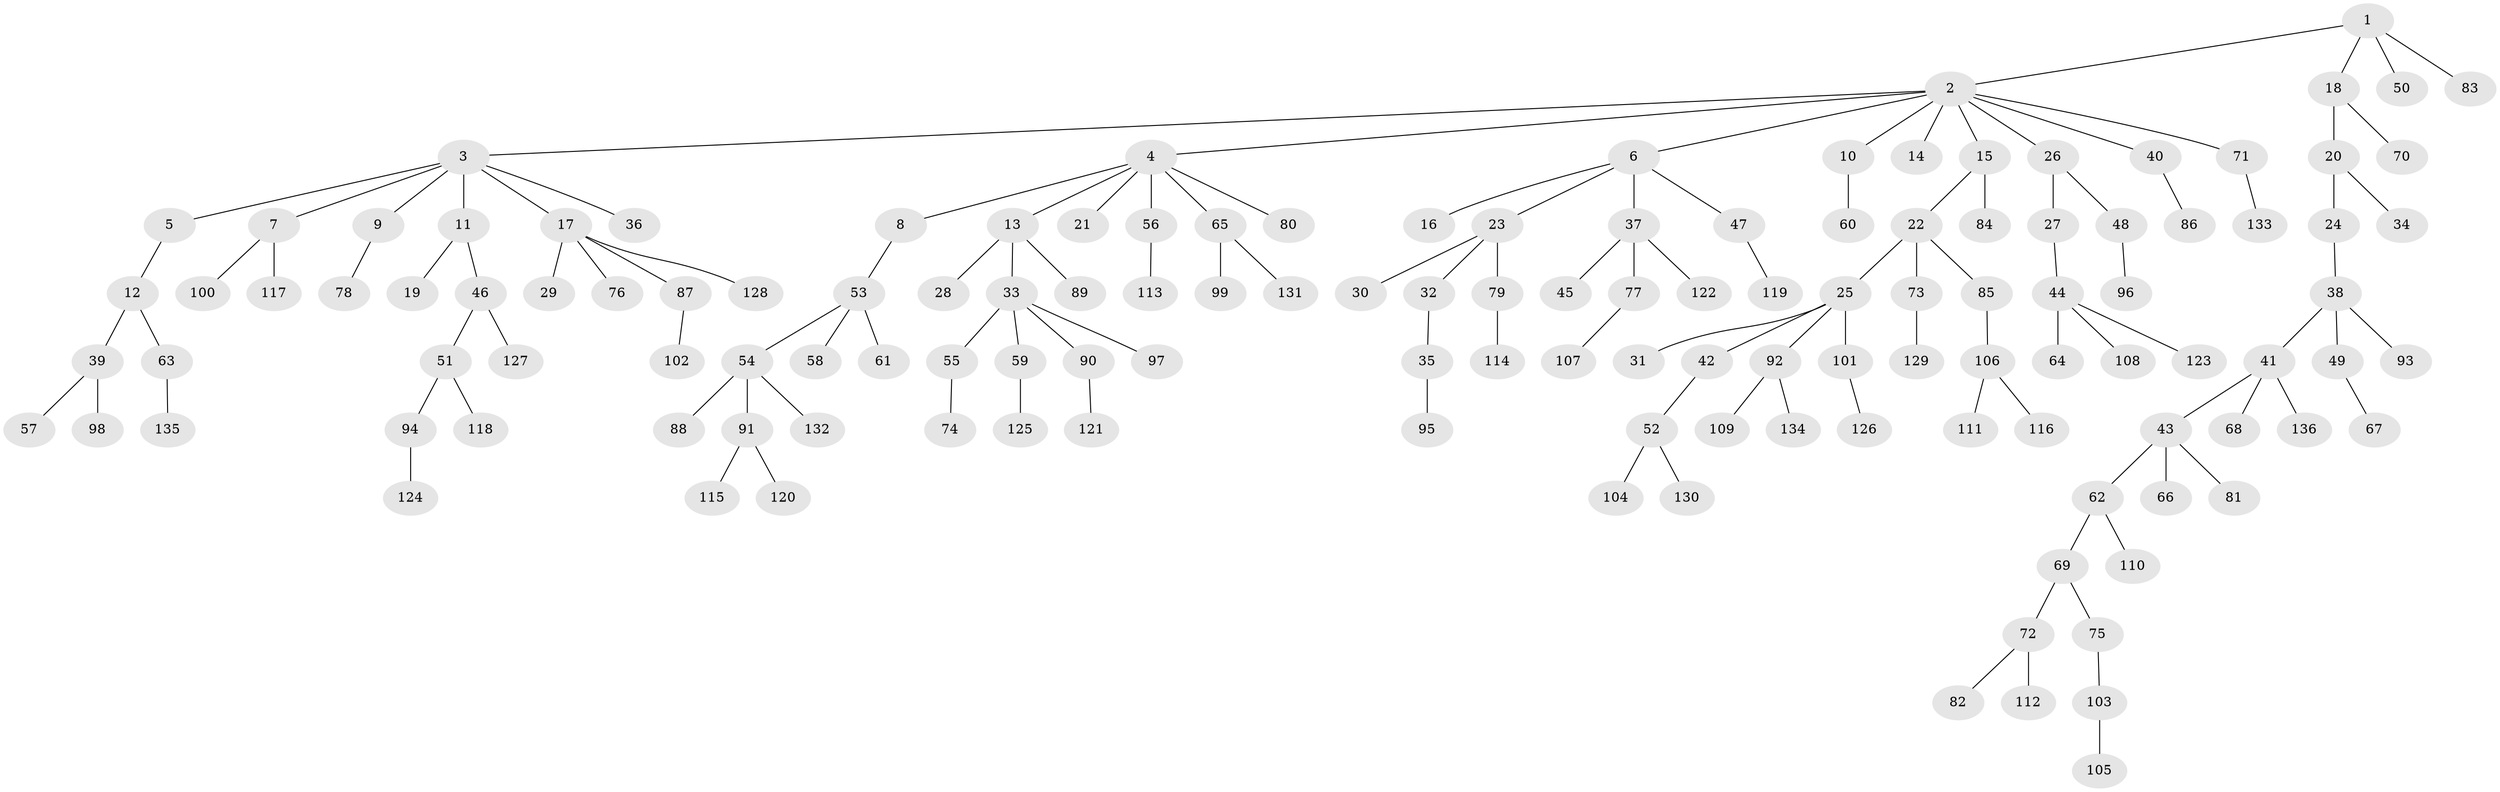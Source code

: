 // coarse degree distribution, {12: 0.010526315789473684, 7: 0.021052631578947368, 9: 0.010526315789473684, 2: 0.21052631578947367, 4: 0.08421052631578947, 1: 0.5789473684210527, 3: 0.07368421052631578, 5: 0.010526315789473684}
// Generated by graph-tools (version 1.1) at 2025/52/02/27/25 19:52:10]
// undirected, 136 vertices, 135 edges
graph export_dot {
graph [start="1"]
  node [color=gray90,style=filled];
  1;
  2;
  3;
  4;
  5;
  6;
  7;
  8;
  9;
  10;
  11;
  12;
  13;
  14;
  15;
  16;
  17;
  18;
  19;
  20;
  21;
  22;
  23;
  24;
  25;
  26;
  27;
  28;
  29;
  30;
  31;
  32;
  33;
  34;
  35;
  36;
  37;
  38;
  39;
  40;
  41;
  42;
  43;
  44;
  45;
  46;
  47;
  48;
  49;
  50;
  51;
  52;
  53;
  54;
  55;
  56;
  57;
  58;
  59;
  60;
  61;
  62;
  63;
  64;
  65;
  66;
  67;
  68;
  69;
  70;
  71;
  72;
  73;
  74;
  75;
  76;
  77;
  78;
  79;
  80;
  81;
  82;
  83;
  84;
  85;
  86;
  87;
  88;
  89;
  90;
  91;
  92;
  93;
  94;
  95;
  96;
  97;
  98;
  99;
  100;
  101;
  102;
  103;
  104;
  105;
  106;
  107;
  108;
  109;
  110;
  111;
  112;
  113;
  114;
  115;
  116;
  117;
  118;
  119;
  120;
  121;
  122;
  123;
  124;
  125;
  126;
  127;
  128;
  129;
  130;
  131;
  132;
  133;
  134;
  135;
  136;
  1 -- 2;
  1 -- 18;
  1 -- 50;
  1 -- 83;
  2 -- 3;
  2 -- 4;
  2 -- 6;
  2 -- 10;
  2 -- 14;
  2 -- 15;
  2 -- 26;
  2 -- 40;
  2 -- 71;
  3 -- 5;
  3 -- 7;
  3 -- 9;
  3 -- 11;
  3 -- 17;
  3 -- 36;
  4 -- 8;
  4 -- 13;
  4 -- 21;
  4 -- 56;
  4 -- 65;
  4 -- 80;
  5 -- 12;
  6 -- 16;
  6 -- 23;
  6 -- 37;
  6 -- 47;
  7 -- 100;
  7 -- 117;
  8 -- 53;
  9 -- 78;
  10 -- 60;
  11 -- 19;
  11 -- 46;
  12 -- 39;
  12 -- 63;
  13 -- 28;
  13 -- 33;
  13 -- 89;
  15 -- 22;
  15 -- 84;
  17 -- 29;
  17 -- 76;
  17 -- 87;
  17 -- 128;
  18 -- 20;
  18 -- 70;
  20 -- 24;
  20 -- 34;
  22 -- 25;
  22 -- 73;
  22 -- 85;
  23 -- 30;
  23 -- 32;
  23 -- 79;
  24 -- 38;
  25 -- 31;
  25 -- 42;
  25 -- 92;
  25 -- 101;
  26 -- 27;
  26 -- 48;
  27 -- 44;
  32 -- 35;
  33 -- 55;
  33 -- 59;
  33 -- 90;
  33 -- 97;
  35 -- 95;
  37 -- 45;
  37 -- 77;
  37 -- 122;
  38 -- 41;
  38 -- 49;
  38 -- 93;
  39 -- 57;
  39 -- 98;
  40 -- 86;
  41 -- 43;
  41 -- 68;
  41 -- 136;
  42 -- 52;
  43 -- 62;
  43 -- 66;
  43 -- 81;
  44 -- 64;
  44 -- 108;
  44 -- 123;
  46 -- 51;
  46 -- 127;
  47 -- 119;
  48 -- 96;
  49 -- 67;
  51 -- 94;
  51 -- 118;
  52 -- 104;
  52 -- 130;
  53 -- 54;
  53 -- 58;
  53 -- 61;
  54 -- 88;
  54 -- 91;
  54 -- 132;
  55 -- 74;
  56 -- 113;
  59 -- 125;
  62 -- 69;
  62 -- 110;
  63 -- 135;
  65 -- 99;
  65 -- 131;
  69 -- 72;
  69 -- 75;
  71 -- 133;
  72 -- 82;
  72 -- 112;
  73 -- 129;
  75 -- 103;
  77 -- 107;
  79 -- 114;
  85 -- 106;
  87 -- 102;
  90 -- 121;
  91 -- 115;
  91 -- 120;
  92 -- 109;
  92 -- 134;
  94 -- 124;
  101 -- 126;
  103 -- 105;
  106 -- 111;
  106 -- 116;
}
